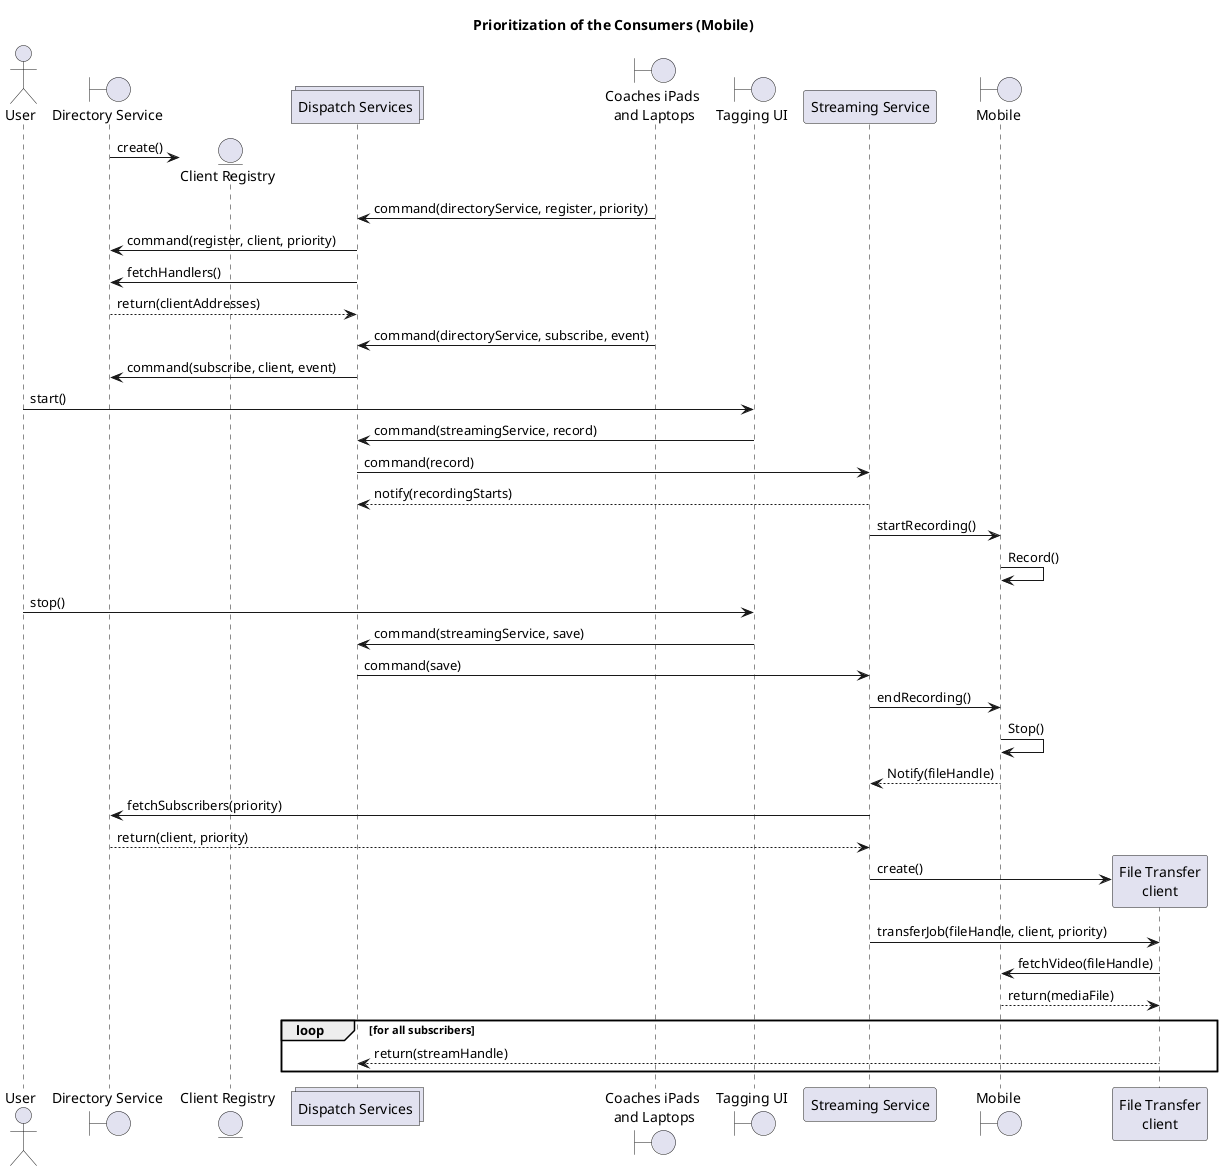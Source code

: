 @startuml 
title Prioritization of the Consumers (Mobile)
    actor "User" as user
    boundary "Directory Service" as dir
    create entity "Client Registry" as reg
    dir -> reg: create()
    collections "Dispatch Services" as dispatch
    boundary "Coaches iPads\n and Laptops" as coach
    coach -> "Dispatch Service" as dispatch: command(directoryService, register, priority)
    dispatch -> dir: command(register, client, priority)
    
    dispatch -> dir: fetchHandlers()
    dir --> dispatch: return(clientAddresses)
    
    coach -> dispatch: command(directoryService, subscribe, event)
    
    dispatch -> dir: command(subscribe, client, event)
    boundary "Tagging UI" as tag
    user -> tag: start()
    tag -> dispatch: command(streamingService, record)
    dispatch -> "Streaming Service" as strm: command(record)
    strm --> dispatch: notify(recordingStarts) 
    boundary "Mobile" as mobl
    strm -> mobl: startRecording()
    mobl -> mobl: Record()
    
    user -> tag: stop()

    tag -> dispatch: command(streamingService, save)
    dispatch -> strm: command(save)
    strm -> mobl: endRecording()
    mobl -> mobl: Stop()
    mobl --> strm: Notify(fileHandle)
    strm -> dir: fetchSubscribers(priority)
    dir --> strm: return(client, priority)
    create "File Transfer\nclient" as ft
    strm -> ft: create()
    strm -> ft: transferJob(fileHandle, client, priority)
    ft -> mobl: fetchVideo(fileHandle)
    mobl --> ft: return(mediaFile)
    loop for all subscribers
        ft --> dispatch: return(streamHandle)
    end

@enduml